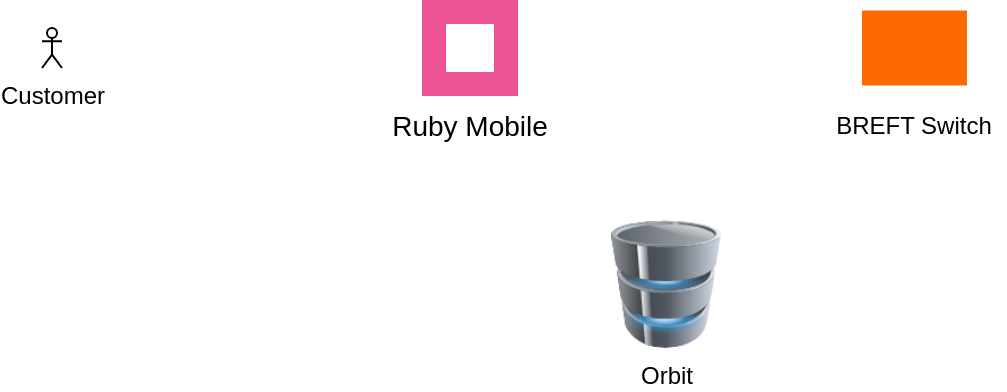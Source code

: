 <mxfile version="27.2.0">
  <diagram name="Page-1" id="QQZrIs4CrqJh7NB-zQRz">
    <mxGraphModel dx="1426" dy="779" grid="1" gridSize="10" guides="1" tooltips="1" connect="1" arrows="1" fold="1" page="1" pageScale="1" pageWidth="1169" pageHeight="827" math="0" shadow="0">
      <root>
        <mxCell id="0" />
        <mxCell id="1" parent="0" />
        <mxCell id="ZbL8y_YeccmDs9mHFJwM-3" value="Customer" style="shape=umlActor;verticalLabelPosition=bottom;verticalAlign=top;html=1;outlineConnect=0;" vertex="1" parent="1">
          <mxGeometry x="60" y="74" width="10" height="20" as="geometry" />
        </mxCell>
        <mxCell id="ZbL8y_YeccmDs9mHFJwM-4" value="Ruby Mobile" style="shape=rect;fillColor=#EE5396;aspect=fixed;resizable=0;labelPosition=center;verticalLabelPosition=bottom;align=center;verticalAlign=top;strokeColor=none;fontSize=14;" vertex="1" parent="1">
          <mxGeometry x="250" y="60" width="48" height="48" as="geometry" />
        </mxCell>
        <mxCell id="ZbL8y_YeccmDs9mHFJwM-5" value="" style="fillColor=#ffffff;strokeColor=none;dashed=0;outlineConnect=0;html=1;labelPosition=center;verticalLabelPosition=bottom;verticalAlign=top;part=1;movable=0;resizable=0;rotatable=0;shape=mxgraph.ibm_cloud.ibm--toolchain" vertex="1" parent="ZbL8y_YeccmDs9mHFJwM-4">
          <mxGeometry width="24" height="24" relative="1" as="geometry">
            <mxPoint x="12" y="12" as="offset" />
          </mxGeometry>
        </mxCell>
        <mxCell id="ZbL8y_YeccmDs9mHFJwM-6" value="" style="points=[];aspect=fixed;html=1;align=center;shadow=0;dashed=0;fillColor=#FF6A00;strokeColor=none;shape=mxgraph.alibaba_cloud.vswitch;" vertex="1" parent="1">
          <mxGeometry x="470" y="65.25" width="52.5" height="37.5" as="geometry" />
        </mxCell>
        <mxCell id="ZbL8y_YeccmDs9mHFJwM-7" value="BREFT Switch" style="text;html=1;align=center;verticalAlign=middle;whiteSpace=wrap;rounded=0;" vertex="1" parent="1">
          <mxGeometry x="451.25" y="108" width="90" height="30" as="geometry" />
        </mxCell>
        <mxCell id="ZbL8y_YeccmDs9mHFJwM-9" value="Orbit" style="image;html=1;image=img/lib/clip_art/computers/Database_128x128.png" vertex="1" parent="1">
          <mxGeometry x="340" y="170" width="64" height="64" as="geometry" />
        </mxCell>
      </root>
    </mxGraphModel>
  </diagram>
</mxfile>
